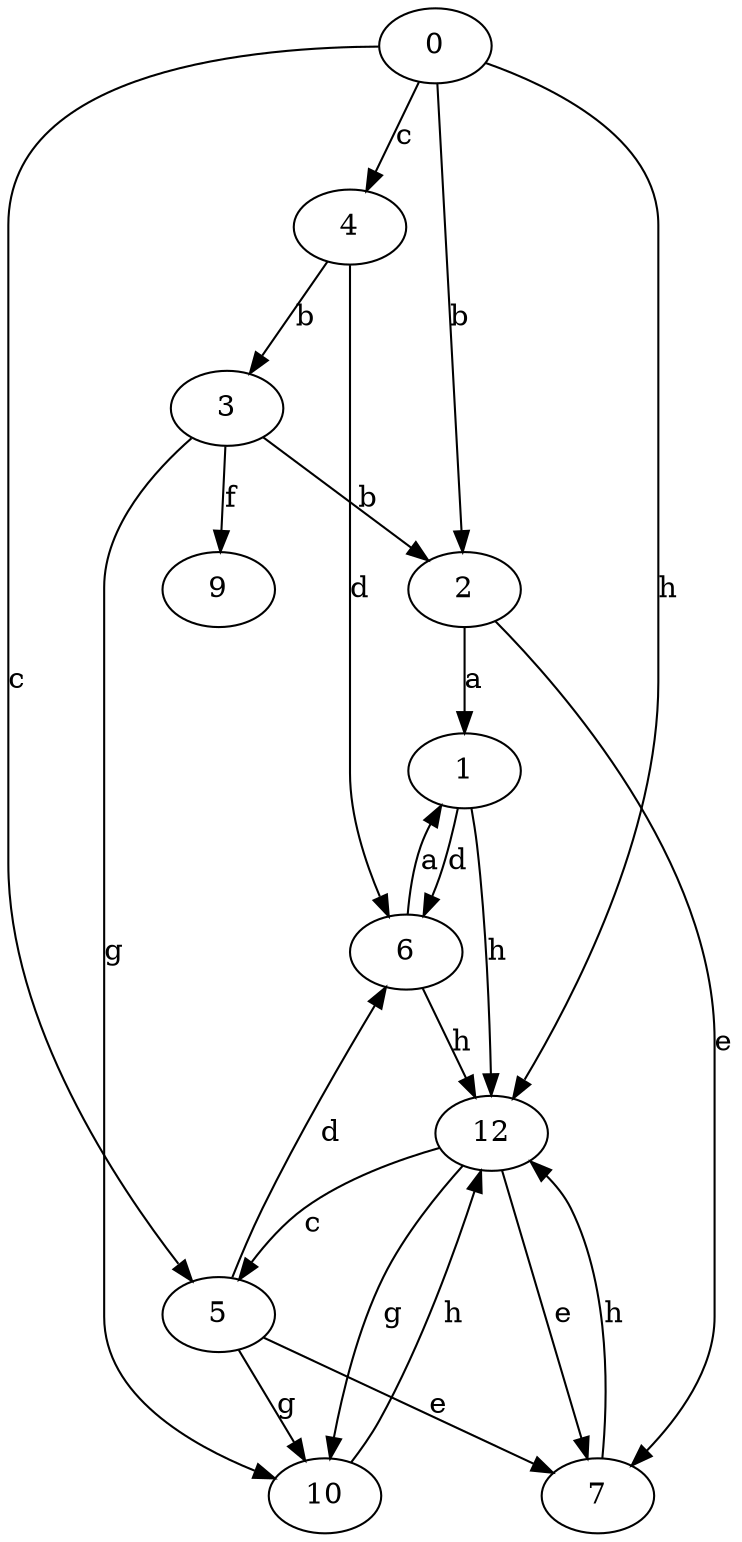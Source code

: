 strict digraph  {
1;
2;
3;
4;
5;
6;
7;
0;
9;
10;
12;
1 -> 6  [label=d];
1 -> 12  [label=h];
2 -> 1  [label=a];
2 -> 7  [label=e];
3 -> 2  [label=b];
3 -> 9  [label=f];
3 -> 10  [label=g];
4 -> 3  [label=b];
4 -> 6  [label=d];
5 -> 6  [label=d];
5 -> 7  [label=e];
5 -> 10  [label=g];
6 -> 1  [label=a];
6 -> 12  [label=h];
7 -> 12  [label=h];
0 -> 2  [label=b];
0 -> 4  [label=c];
0 -> 5  [label=c];
0 -> 12  [label=h];
10 -> 12  [label=h];
12 -> 5  [label=c];
12 -> 7  [label=e];
12 -> 10  [label=g];
}
